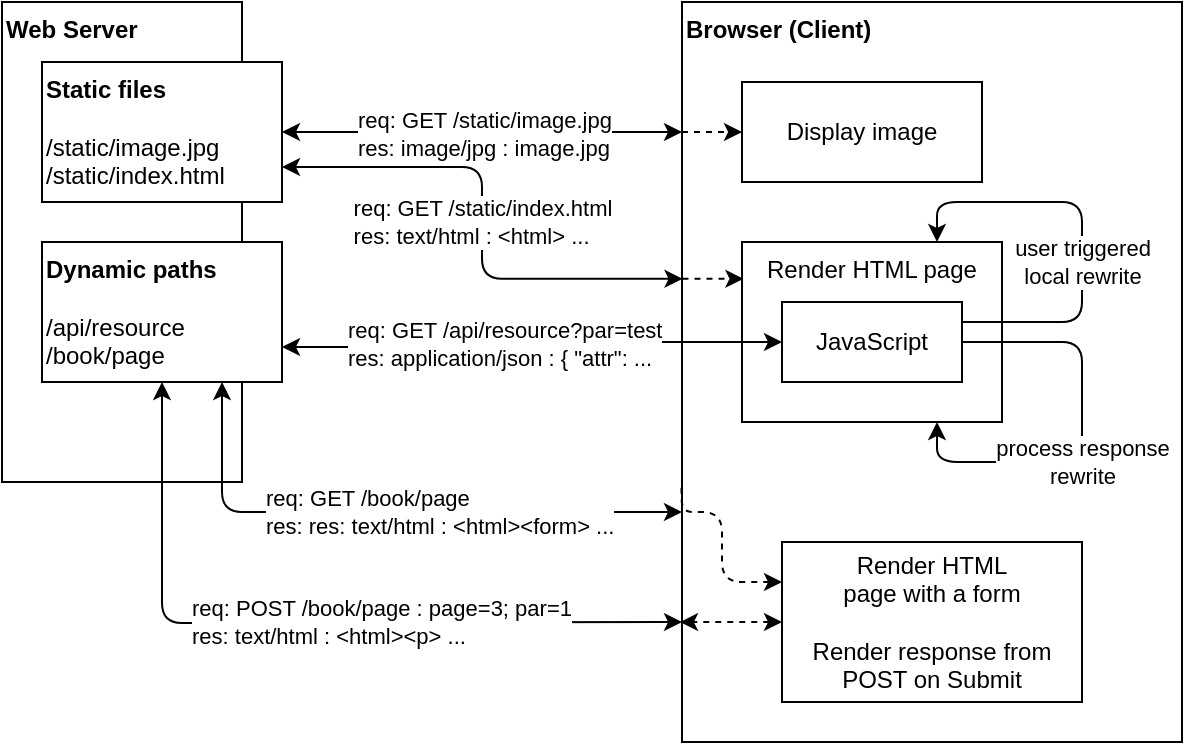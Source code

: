 <mxfile version="21.6.1" type="device" pages="2">
  <diagram name="HTTP" id="DPbbf7-FrUrdWJRdAvNP">
    <mxGraphModel dx="1026" dy="743" grid="1" gridSize="10" guides="1" tooltips="1" connect="1" arrows="1" fold="1" page="1" pageScale="1" pageWidth="827" pageHeight="1169" math="0" shadow="0">
      <root>
        <mxCell id="0" />
        <mxCell id="1" parent="0" />
        <mxCell id="uVZGaLGRNMDtg4VJrvWM-1" value="&lt;b&gt;Web Server&lt;/b&gt;" style="rounded=0;whiteSpace=wrap;html=1;align=left;verticalAlign=top;" parent="1" vertex="1">
          <mxGeometry x="10" y="10" width="120" height="240" as="geometry" />
        </mxCell>
        <mxCell id="uVZGaLGRNMDtg4VJrvWM-22" value="req: GET /book/page&lt;br&gt;res:&amp;nbsp;res: text/html : &amp;lt;html&amp;gt;&amp;lt;form&amp;gt; ..." style="edgeStyle=orthogonalEdgeStyle;rounded=1;orthogonalLoop=1;jettySize=auto;html=1;entryX=0.75;entryY=1;entryDx=0;entryDy=0;align=left;startArrow=classic;startFill=1;" parent="1" target="uVZGaLGRNMDtg4VJrvWM-4" edge="1">
          <mxGeometry x="0.429" relative="1" as="geometry">
            <mxPoint x="350" y="265" as="sourcePoint" />
            <Array as="points">
              <mxPoint x="120" y="265" />
            </Array>
            <mxPoint x="1" as="offset" />
          </mxGeometry>
        </mxCell>
        <mxCell id="uVZGaLGRNMDtg4VJrvWM-2" value="&lt;b&gt;Browser (Client)&lt;/b&gt;" style="rounded=0;whiteSpace=wrap;html=1;align=left;verticalAlign=top;" parent="1" vertex="1">
          <mxGeometry x="350" y="10" width="250" height="370" as="geometry" />
        </mxCell>
        <mxCell id="uVZGaLGRNMDtg4VJrvWM-20" style="edgeStyle=orthogonalEdgeStyle;rounded=0;orthogonalLoop=1;jettySize=auto;html=1;entryX=0;entryY=0.5;entryDx=0;entryDy=0;dashed=1;" parent="1" target="uVZGaLGRNMDtg4VJrvWM-10" edge="1">
          <mxGeometry relative="1" as="geometry">
            <mxPoint x="350" y="75" as="sourcePoint" />
          </mxGeometry>
        </mxCell>
        <mxCell id="uVZGaLGRNMDtg4VJrvWM-7" style="edgeStyle=orthogonalEdgeStyle;rounded=0;orthogonalLoop=1;jettySize=auto;html=1;startArrow=classic;startFill=1;exitX=1;exitY=0.5;exitDx=0;exitDy=0;" parent="1" source="uVZGaLGRNMDtg4VJrvWM-3" edge="1">
          <mxGeometry relative="1" as="geometry">
            <mxPoint x="350" y="75" as="targetPoint" />
          </mxGeometry>
        </mxCell>
        <mxCell id="uVZGaLGRNMDtg4VJrvWM-8" value="&lt;div style=&quot;border-color: var(--border-color); text-align: left;&quot;&gt;req: GET /static/image.jpg&lt;/div&gt;&lt;div style=&quot;border-color: var(--border-color); text-align: left;&quot;&gt;res: image/jpg : image.jpg&lt;/div&gt;" style="edgeLabel;html=1;align=center;verticalAlign=middle;resizable=0;points=[];" parent="uVZGaLGRNMDtg4VJrvWM-7" vertex="1" connectable="0">
          <mxGeometry x="0.144" y="2" relative="1" as="geometry">
            <mxPoint x="-13" y="2" as="offset" />
          </mxGeometry>
        </mxCell>
        <mxCell id="uVZGaLGRNMDtg4VJrvWM-3" value="&lt;b&gt;Static files&lt;br&gt;&lt;/b&gt;&lt;br&gt;/static/image.jpg&lt;br&gt;/static/index.html" style="rounded=0;whiteSpace=wrap;html=1;align=left;verticalAlign=top;" parent="1" vertex="1">
          <mxGeometry x="30" y="40" width="120" height="70" as="geometry" />
        </mxCell>
        <mxCell id="uVZGaLGRNMDtg4VJrvWM-4" value="&lt;b&gt;Dynamic paths&lt;br&gt;&lt;/b&gt;&lt;br&gt;/api/resource&lt;br&gt;/book/page" style="rounded=0;whiteSpace=wrap;html=1;align=left;verticalAlign=top;" parent="1" vertex="1">
          <mxGeometry x="30" y="130" width="120" height="70" as="geometry" />
        </mxCell>
        <mxCell id="uVZGaLGRNMDtg4VJrvWM-10" value="Display image" style="rounded=0;whiteSpace=wrap;html=1;" parent="1" vertex="1">
          <mxGeometry x="380" y="50" width="120" height="50" as="geometry" />
        </mxCell>
        <mxCell id="uVZGaLGRNMDtg4VJrvWM-14" value="Render HTML page" style="rounded=0;whiteSpace=wrap;html=1;verticalAlign=top;align=center;" parent="1" vertex="1">
          <mxGeometry x="380" y="130" width="130" height="90" as="geometry" />
        </mxCell>
        <mxCell id="uVZGaLGRNMDtg4VJrvWM-16" value="process response&lt;br&gt;rewrite" style="edgeStyle=orthogonalEdgeStyle;rounded=1;orthogonalLoop=1;jettySize=auto;html=1;exitX=1;exitY=0.5;exitDx=0;exitDy=0;entryX=0.75;entryY=1;entryDx=0;entryDy=0;" parent="1" source="uVZGaLGRNMDtg4VJrvWM-15" target="uVZGaLGRNMDtg4VJrvWM-14" edge="1">
          <mxGeometry x="0.129" relative="1" as="geometry">
            <mxPoint x="445" y="220" as="targetPoint" />
            <Array as="points">
              <mxPoint x="550" y="180" />
              <mxPoint x="550" y="240" />
              <mxPoint x="478" y="240" />
            </Array>
            <mxPoint as="offset" />
          </mxGeometry>
        </mxCell>
        <mxCell id="uVZGaLGRNMDtg4VJrvWM-17" value="" style="edgeStyle=orthogonalEdgeStyle;rounded=0;orthogonalLoop=1;jettySize=auto;html=1;exitX=0;exitY=0.5;exitDx=0;exitDy=0;entryX=1;entryY=0.75;entryDx=0;entryDy=0;align=left;startArrow=classic;startFill=1;" parent="1" source="uVZGaLGRNMDtg4VJrvWM-15" target="uVZGaLGRNMDtg4VJrvWM-4" edge="1">
          <mxGeometry x="-0.002" relative="1" as="geometry">
            <Array as="points">
              <mxPoint x="272" y="180" />
              <mxPoint x="272" y="183" />
            </Array>
            <mxPoint as="offset" />
          </mxGeometry>
        </mxCell>
        <mxCell id="uVZGaLGRNMDtg4VJrvWM-18" value="req: GET /api/resource?par=test&lt;br style=&quot;border-color: var(--border-color);&quot;&gt;&lt;span style=&quot;&quot;&gt;res: application/json : { &quot;attr&quot;: ...&lt;/span&gt;" style="edgeLabel;html=1;align=left;verticalAlign=middle;resizable=0;points=[];" parent="uVZGaLGRNMDtg4VJrvWM-17" vertex="1" connectable="0">
          <mxGeometry x="0.117" y="2" relative="1" as="geometry">
            <mxPoint x="-81" y="-4" as="offset" />
          </mxGeometry>
        </mxCell>
        <mxCell id="ADNCqRPEzDdMimbdqv9I-1" value="user triggered&lt;br&gt;local rewrite" style="edgeStyle=orthogonalEdgeStyle;rounded=1;orthogonalLoop=1;jettySize=auto;html=1;exitX=1;exitY=0.25;exitDx=0;exitDy=0;entryX=0.75;entryY=0;entryDx=0;entryDy=0;" parent="1" source="uVZGaLGRNMDtg4VJrvWM-15" target="uVZGaLGRNMDtg4VJrvWM-14" edge="1">
          <mxGeometry x="-0.153" relative="1" as="geometry">
            <Array as="points">
              <mxPoint x="550" y="170" />
              <mxPoint x="550" y="110" />
              <mxPoint x="478" y="110" />
            </Array>
            <mxPoint as="offset" />
          </mxGeometry>
        </mxCell>
        <mxCell id="uVZGaLGRNMDtg4VJrvWM-15" value="JavaScript" style="rounded=0;whiteSpace=wrap;html=1;" parent="1" vertex="1">
          <mxGeometry x="400" y="160" width="90" height="40" as="geometry" />
        </mxCell>
        <mxCell id="uVZGaLGRNMDtg4VJrvWM-23" style="edgeStyle=orthogonalEdgeStyle;rounded=1;orthogonalLoop=1;jettySize=auto;html=1;exitX=0;exitY=0.25;exitDx=0;exitDy=0;entryX=-0.001;entryY=0.653;entryDx=0;entryDy=0;entryPerimeter=0;startArrow=classic;startFill=1;endArrow=none;endFill=0;dashed=1;" parent="1" source="uVZGaLGRNMDtg4VJrvWM-21" target="uVZGaLGRNMDtg4VJrvWM-2" edge="1">
          <mxGeometry relative="1" as="geometry">
            <Array as="points">
              <mxPoint x="370" y="300" />
              <mxPoint x="370" y="265" />
            </Array>
          </mxGeometry>
        </mxCell>
        <mxCell id="uVZGaLGRNMDtg4VJrvWM-24" value="req: POST /book/page : page=3; par=1&lt;br&gt;res: text/html : &amp;lt;html&amp;gt;&amp;lt;p&amp;gt; ..." style="edgeStyle=orthogonalEdgeStyle;rounded=1;orthogonalLoop=1;jettySize=auto;html=1;entryX=0.5;entryY=1;entryDx=0;entryDy=0;align=left;startArrow=classic;startFill=1;" parent="1" target="uVZGaLGRNMDtg4VJrvWM-4" edge="1">
          <mxGeometry x="0.302" relative="1" as="geometry">
            <mxPoint x="350" y="320" as="sourcePoint" />
            <mxPoint as="offset" />
          </mxGeometry>
        </mxCell>
        <mxCell id="uVZGaLGRNMDtg4VJrvWM-21" value="Render HTML&lt;br&gt;page with a form&lt;br&gt;&lt;br&gt;Render response from POST on Submit" style="rounded=0;whiteSpace=wrap;html=1;" parent="1" vertex="1">
          <mxGeometry x="400" y="280" width="150" height="80" as="geometry" />
        </mxCell>
        <mxCell id="uVZGaLGRNMDtg4VJrvWM-25" style="edgeStyle=orthogonalEdgeStyle;rounded=0;orthogonalLoop=1;jettySize=auto;html=1;exitX=0;exitY=0.5;exitDx=0;exitDy=0;entryX=-0.004;entryY=0.838;entryDx=0;entryDy=0;entryPerimeter=0;startArrow=classic;startFill=1;endArrow=classic;endFill=1;dashed=1;" parent="1" source="uVZGaLGRNMDtg4VJrvWM-21" target="uVZGaLGRNMDtg4VJrvWM-2" edge="1">
          <mxGeometry relative="1" as="geometry">
            <mxPoint x="410" y="310" as="sourcePoint" />
            <mxPoint x="360" y="262" as="targetPoint" />
            <Array as="points">
              <mxPoint x="390" y="320" />
              <mxPoint x="390" y="320" />
            </Array>
          </mxGeometry>
        </mxCell>
        <mxCell id="uVZGaLGRNMDtg4VJrvWM-26" style="edgeStyle=orthogonalEdgeStyle;orthogonalLoop=1;jettySize=auto;html=1;startArrow=classic;startFill=1;exitX=1;exitY=0.75;exitDx=0;exitDy=0;entryX=0.001;entryY=0.374;entryDx=0;entryDy=0;entryPerimeter=0;rounded=1;" parent="1" source="uVZGaLGRNMDtg4VJrvWM-3" target="uVZGaLGRNMDtg4VJrvWM-2" edge="1">
          <mxGeometry relative="1" as="geometry">
            <mxPoint x="160" y="85" as="sourcePoint" />
            <mxPoint x="360" y="85" as="targetPoint" />
          </mxGeometry>
        </mxCell>
        <mxCell id="uVZGaLGRNMDtg4VJrvWM-27" value="&lt;div style=&quot;border-color: var(--border-color); text-align: left;&quot;&gt;req: GET /static/index.html&lt;/div&gt;&lt;div style=&quot;border-color: var(--border-color); text-align: left;&quot;&gt;res: text/html : &amp;lt;html&amp;gt; ...&lt;/div&gt;" style="edgeLabel;html=1;align=center;verticalAlign=middle;resizable=0;points=[];" parent="uVZGaLGRNMDtg4VJrvWM-26" vertex="1" connectable="0">
          <mxGeometry x="0.144" y="2" relative="1" as="geometry">
            <mxPoint x="-2" y="-19" as="offset" />
          </mxGeometry>
        </mxCell>
        <mxCell id="uVZGaLGRNMDtg4VJrvWM-28" style="edgeStyle=orthogonalEdgeStyle;rounded=0;orthogonalLoop=1;jettySize=auto;html=1;entryX=0.005;entryY=0.196;entryDx=0;entryDy=0;dashed=1;exitX=0.001;exitY=0.374;exitDx=0;exitDy=0;exitPerimeter=0;entryPerimeter=0;" parent="1" source="uVZGaLGRNMDtg4VJrvWM-2" target="uVZGaLGRNMDtg4VJrvWM-14" edge="1">
          <mxGeometry relative="1" as="geometry">
            <mxPoint x="360" y="85" as="sourcePoint" />
            <mxPoint x="390" y="85" as="targetPoint" />
          </mxGeometry>
        </mxCell>
      </root>
    </mxGraphModel>
  </diagram>
  <diagram id="iG4Qbh9t4nX1V89IN7AH" name="TLS">
    <mxGraphModel dx="1026" dy="743" grid="1" gridSize="10" guides="1" tooltips="1" connect="1" arrows="1" fold="1" page="1" pageScale="1" pageWidth="827" pageHeight="1169" math="0" shadow="0">
      <root>
        <mxCell id="0" />
        <mxCell id="1" parent="0" />
        <mxCell id="9kMpoWr3iOa4FIncAm7i-3" value="TCP/IP&lt;br&gt;Connect ip_address:port" style="edgeStyle=orthogonalEdgeStyle;rounded=0;orthogonalLoop=1;jettySize=auto;html=1;exitX=1.033;exitY=0.1;exitDx=0;exitDy=0;entryX=-0.033;entryY=0.105;entryDx=0;entryDy=0;exitPerimeter=0;entryPerimeter=0;" parent="1" source="9kMpoWr3iOa4FIncAm7i-2" target="9kMpoWr3iOa4FIncAm7i-1" edge="1">
          <mxGeometry relative="1" as="geometry" />
        </mxCell>
        <mxCell id="9kMpoWr3iOa4FIncAm7i-4" value="TCP/IP Socket Connection" style="rounded=0;whiteSpace=wrap;html=1;verticalAlign=top;strokeColor=#666666;fillColor=#f5f5f5;fontColor=#333333;" parent="1" vertex="1">
          <mxGeometry x="220" y="50" width="180" height="60" as="geometry" />
        </mxCell>
        <mxCell id="9kMpoWr3iOa4FIncAm7i-5" value="Negotiate TLS Context" style="edgeStyle=orthogonalEdgeStyle;rounded=0;orthogonalLoop=1;jettySize=auto;html=1;exitX=0;exitY=0.75;exitDx=0;exitDy=0;entryX=1;entryY=0.75;entryDx=0;entryDy=0;startArrow=classic;startFill=1;" parent="1" source="9kMpoWr3iOa4FIncAm7i-4" target="9kMpoWr3iOa4FIncAm7i-4" edge="1">
          <mxGeometry relative="1" as="geometry">
            <Array as="points">
              <mxPoint x="310" y="95" />
              <mxPoint x="310" y="95" />
            </Array>
          </mxGeometry>
        </mxCell>
        <mxCell id="9kMpoWr3iOa4FIncAm7i-6" value="TCP/IP socket connection" style="rounded=0;whiteSpace=wrap;html=1;verticalAlign=top;strokeColor=#666666;fillColor=#f5f5f5;fontColor=#333333;" parent="1" vertex="1">
          <mxGeometry x="220" y="120" width="180" height="110" as="geometry" />
        </mxCell>
        <mxCell id="9kMpoWr3iOa4FIncAm7i-7" value="Shared TLS Encrypted Session" style="rounded=0;whiteSpace=wrap;html=1;verticalAlign=top;strokeColor=#82b366;fillColor=#d5e8d4;" parent="1" vertex="1">
          <mxGeometry x="220" y="150" width="180" height="70" as="geometry" />
        </mxCell>
        <mxCell id="9kMpoWr3iOa4FIncAm7i-8" value="HTTP Protocol&lt;br&gt;GET /password" style="edgeStyle=orthogonalEdgeStyle;rounded=0;orthogonalLoop=1;jettySize=auto;html=1;exitX=0;exitY=0.75;exitDx=0;exitDy=0;entryX=1;entryY=0.75;entryDx=0;entryDy=0;startArrow=classic;startFill=1;" parent="1" source="9kMpoWr3iOa4FIncAm7i-7" target="9kMpoWr3iOa4FIncAm7i-7" edge="1">
          <mxGeometry relative="1" as="geometry">
            <Array as="points">
              <mxPoint x="270" y="203" />
              <mxPoint x="270" y="203" />
            </Array>
          </mxGeometry>
        </mxCell>
        <mxCell id="h83E_b9F3LfNiQOzEGcC-1" value="" style="endArrow=none;html=1;rounded=0;strokeColor=#FFFFFF;" parent="1" edge="1">
          <mxGeometry width="50" height="50" relative="1" as="geometry">
            <mxPoint y="250" as="sourcePoint" />
            <mxPoint as="targetPoint" />
          </mxGeometry>
        </mxCell>
        <mxCell id="h83E_b9F3LfNiQOzEGcC-2" value="" style="endArrow=none;html=1;rounded=0;strokeColor=#FFFFFF;" parent="1" edge="1">
          <mxGeometry width="50" height="50" relative="1" as="geometry">
            <mxPoint x="620" y="250" as="sourcePoint" />
            <mxPoint x="620" as="targetPoint" />
          </mxGeometry>
        </mxCell>
        <mxCell id="9kMpoWr3iOa4FIncAm7i-1" value="Web Server" style="rounded=0;whiteSpace=wrap;html=1;" parent="1" vertex="1">
          <mxGeometry x="400" width="60" height="250" as="geometry" />
        </mxCell>
        <mxCell id="vZd36Fc2VTeQZ0nIjA1I-2" value="&lt;div style=&quot;text-align: left;&quot;&gt;&amp;lt; resolve: random.org&lt;/div&gt;&lt;div style=&quot;text-align: left;&quot;&gt;&amp;gt;&amp;nbsp;172.66.43.252&lt;/div&gt;" style="edgeStyle=orthogonalEdgeStyle;rounded=0;orthogonalLoop=1;jettySize=auto;html=1;exitX=0;exitY=0.08;exitDx=0;exitDy=0;entryX=0.5;entryY=0;entryDx=0;entryDy=0;exitPerimeter=0;startArrow=classic;startFill=1;" edge="1" parent="1" source="9kMpoWr3iOa4FIncAm7i-2" target="vZd36Fc2VTeQZ0nIjA1I-1">
          <mxGeometry relative="1" as="geometry">
            <Array as="points">
              <mxPoint x="70" y="20" />
            </Array>
          </mxGeometry>
        </mxCell>
        <mxCell id="9kMpoWr3iOa4FIncAm7i-2" value="Web Browser (Client)" style="rounded=0;whiteSpace=wrap;html=1;" parent="1" vertex="1">
          <mxGeometry x="160" width="60" height="250" as="geometry" />
        </mxCell>
        <mxCell id="vZd36Fc2VTeQZ0nIjA1I-1" value="DNS Server" style="rounded=0;whiteSpace=wrap;html=1;" vertex="1" parent="1">
          <mxGeometry x="40" y="70" width="60" height="60" as="geometry" />
        </mxCell>
      </root>
    </mxGraphModel>
  </diagram>
</mxfile>
